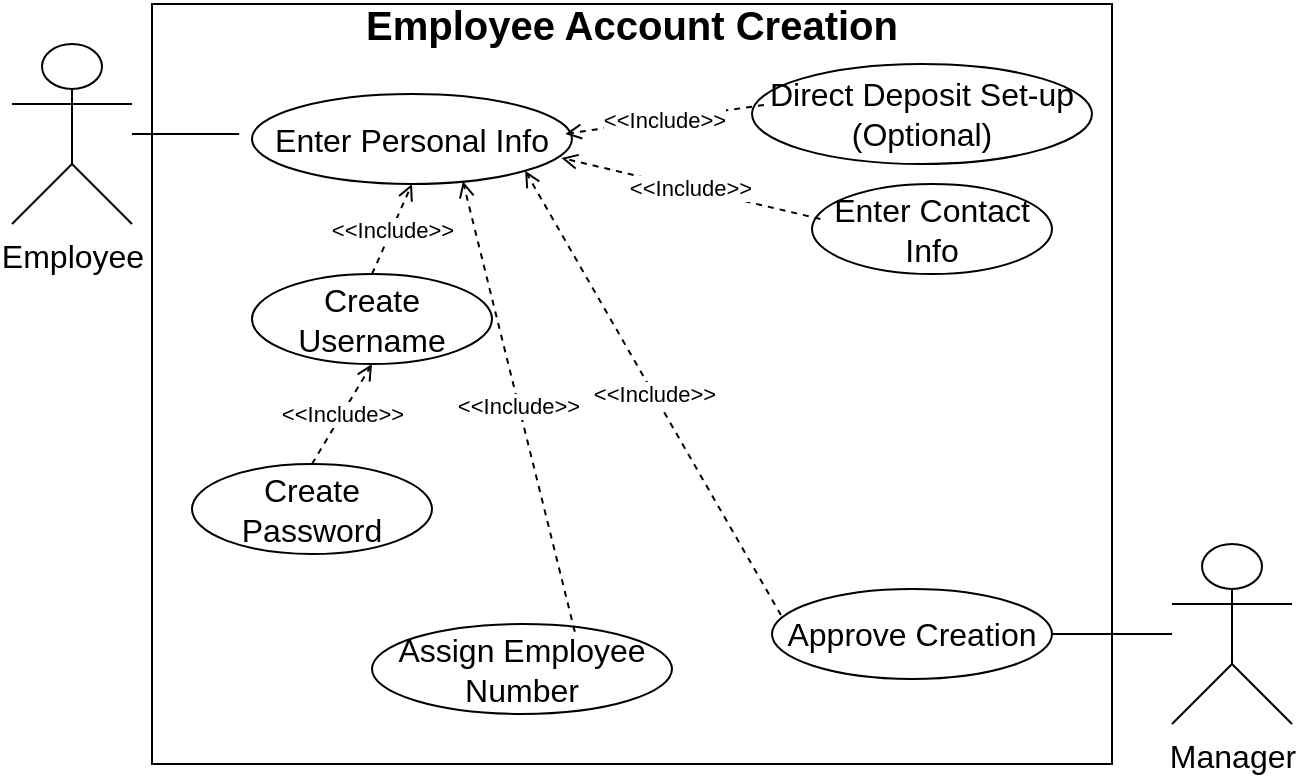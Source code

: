 <mxfile version="13.8.5" type="github"><diagram id="w2wjrcr9flUoTN5zD-UQ" name="Page-1"><mxGraphModel dx="981" dy="526" grid="1" gridSize="10" guides="1" tooltips="1" connect="1" arrows="1" fold="1" page="1" pageScale="1" pageWidth="850" pageHeight="1100" math="0" shadow="0"><root><mxCell id="0"/><mxCell id="1" parent="0"/><mxCell id="1eVZeBFMe8PsIi9BE2N1-1" value="" style="rounded=0;whiteSpace=wrap;html=1;" parent="1" vertex="1"><mxGeometry x="200" y="120" width="480" height="380" as="geometry"/></mxCell><mxCell id="1eVZeBFMe8PsIi9BE2N1-2" value="&lt;font style=&quot;font-size: 20px&quot;&gt;Employee Account Creation&lt;br&gt;&lt;/font&gt;" style="text;html=1;strokeColor=none;fillColor=none;align=center;verticalAlign=middle;whiteSpace=wrap;rounded=0;fontStyle=1" parent="1" vertex="1"><mxGeometry x="297.82" y="120" width="284.37" height="20" as="geometry"/></mxCell><mxCell id="1eVZeBFMe8PsIi9BE2N1-3" style="edgeStyle=orthogonalEdgeStyle;rounded=0;orthogonalLoop=1;jettySize=auto;html=1;entryX=-0.04;entryY=0.445;entryDx=0;entryDy=0;entryPerimeter=0;endArrow=none;endFill=0;" parent="1" source="1eVZeBFMe8PsIi9BE2N1-4" target="1eVZeBFMe8PsIi9BE2N1-5" edge="1"><mxGeometry relative="1" as="geometry"/></mxCell><mxCell id="1eVZeBFMe8PsIi9BE2N1-4" value="&lt;font style=&quot;font-size: 16px&quot;&gt;Employee&lt;/font&gt;" style="shape=umlActor;verticalLabelPosition=bottom;verticalAlign=top;html=1;outlineConnect=0;" parent="1" vertex="1"><mxGeometry x="130" y="140" width="60" height="90" as="geometry"/></mxCell><mxCell id="1eVZeBFMe8PsIi9BE2N1-5" value="&lt;font style=&quot;font-size: 16px&quot;&gt;Enter Personal Info&lt;/font&gt;" style="ellipse;whiteSpace=wrap;html=1;" parent="1" vertex="1"><mxGeometry x="250" y="165" width="160" height="45" as="geometry"/></mxCell><mxCell id="1eVZeBFMe8PsIi9BE2N1-8" value="&lt;font style=&quot;font-size: 16px&quot;&gt;Create Password&lt;/font&gt;" style="ellipse;whiteSpace=wrap;html=1;" parent="1" vertex="1"><mxGeometry x="220" y="350" width="120" height="45" as="geometry"/></mxCell><mxCell id="1eVZeBFMe8PsIi9BE2N1-9" value="&amp;lt;&amp;lt;Include&amp;gt;&amp;gt;" style="rounded=0;orthogonalLoop=1;jettySize=auto;html=1;exitX=0.5;exitY=0;exitDx=0;exitDy=0;entryX=0.5;entryY=1;entryDx=0;entryDy=0;endArrow=open;endFill=0;dashed=1;" parent="1" source="1eVZeBFMe8PsIi9BE2N1-10" target="1eVZeBFMe8PsIi9BE2N1-5" edge="1"><mxGeometry relative="1" as="geometry"/></mxCell><mxCell id="1eVZeBFMe8PsIi9BE2N1-10" value="&lt;font style=&quot;font-size: 16px&quot;&gt;Create Username&lt;/font&gt;" style="ellipse;whiteSpace=wrap;html=1;" parent="1" vertex="1"><mxGeometry x="250" y="255" width="120" height="45" as="geometry"/></mxCell><mxCell id="1eVZeBFMe8PsIi9BE2N1-11" value="&lt;font style=&quot;font-size: 16px&quot;&gt;Direct Deposit Set-up (Optional)&lt;/font&gt;" style="ellipse;whiteSpace=wrap;html=1;" parent="1" vertex="1"><mxGeometry x="500" y="150" width="170" height="50" as="geometry"/></mxCell><mxCell id="1eVZeBFMe8PsIi9BE2N1-12" value="&lt;font style=&quot;font-size: 16px&quot;&gt;Enter Contact Info&lt;/font&gt;" style="ellipse;whiteSpace=wrap;html=1;" parent="1" vertex="1"><mxGeometry x="530" y="210" width="120" height="45" as="geometry"/></mxCell><mxCell id="1eVZeBFMe8PsIi9BE2N1-15" value="&lt;font style=&quot;font-size: 16px&quot;&gt;Assign Employee Number&lt;/font&gt;" style="ellipse;whiteSpace=wrap;html=1;" parent="1" vertex="1"><mxGeometry x="310" y="430" width="150" height="45" as="geometry"/></mxCell><mxCell id="1eVZeBFMe8PsIi9BE2N1-16" value="&amp;lt;&amp;lt;Include&amp;gt;&amp;gt;" style="rounded=0;orthogonalLoop=1;jettySize=auto;html=1;exitX=0.5;exitY=0;exitDx=0;exitDy=0;entryX=0.5;entryY=1;entryDx=0;entryDy=0;endArrow=open;endFill=0;dashed=1;" parent="1" source="1eVZeBFMe8PsIi9BE2N1-8" target="1eVZeBFMe8PsIi9BE2N1-10" edge="1"><mxGeometry relative="1" as="geometry"><mxPoint x="439.8" y="395" as="sourcePoint"/><mxPoint x="439.8" y="350" as="targetPoint"/></mxGeometry></mxCell><mxCell id="1eVZeBFMe8PsIi9BE2N1-17" value="&amp;lt;&amp;lt;Include&amp;gt;&amp;gt;" style="rounded=0;orthogonalLoop=1;jettySize=auto;html=1;exitX=0.035;exitY=0.409;exitDx=0;exitDy=0;entryX=0.979;entryY=0.444;entryDx=0;entryDy=0;endArrow=open;endFill=0;dashed=1;exitPerimeter=0;entryPerimeter=0;" parent="1" source="1eVZeBFMe8PsIi9BE2N1-11" target="1eVZeBFMe8PsIi9BE2N1-5" edge="1"><mxGeometry relative="1" as="geometry"><mxPoint x="490" y="400" as="sourcePoint"/><mxPoint x="520" y="350" as="targetPoint"/></mxGeometry></mxCell><mxCell id="1eVZeBFMe8PsIi9BE2N1-19" value="&amp;lt;&amp;lt;Include&amp;gt;&amp;gt;" style="rounded=0;orthogonalLoop=1;jettySize=auto;html=1;exitX=0.035;exitY=0.389;exitDx=0;exitDy=0;entryX=0.967;entryY=0.711;entryDx=0;entryDy=0;endArrow=open;endFill=0;dashed=1;exitPerimeter=0;entryPerimeter=0;" parent="1" source="1eVZeBFMe8PsIi9BE2N1-12" target="1eVZeBFMe8PsIi9BE2N1-5" edge="1"><mxGeometry relative="1" as="geometry"><mxPoint x="400.0" y="368.4" as="sourcePoint"/><mxPoint x="401.2" y="300" as="targetPoint"/></mxGeometry></mxCell><mxCell id="1eVZeBFMe8PsIi9BE2N1-23" value="&amp;lt;&amp;lt;Include&amp;gt;&amp;gt;" style="rounded=0;orthogonalLoop=1;jettySize=auto;html=1;exitX=0.676;exitY=0.085;exitDx=0;exitDy=0;entryX=0.659;entryY=0.969;entryDx=0;entryDy=0;endArrow=open;endFill=0;dashed=1;exitPerimeter=0;entryPerimeter=0;" parent="1" source="1eVZeBFMe8PsIi9BE2N1-15" target="1eVZeBFMe8PsIi9BE2N1-5" edge="1"><mxGeometry relative="1" as="geometry"><mxPoint x="380" y="508.4" as="sourcePoint"/><mxPoint x="381.2" y="440.0" as="targetPoint"/></mxGeometry></mxCell><mxCell id="RmDEQWJAu_xvA0UMosGH-4" style="edgeStyle=orthogonalEdgeStyle;rounded=0;orthogonalLoop=1;jettySize=auto;html=1;entryX=1;entryY=0.5;entryDx=0;entryDy=0;endArrow=none;endFill=0;" edge="1" parent="1" source="RmDEQWJAu_xvA0UMosGH-1" target="RmDEQWJAu_xvA0UMosGH-2"><mxGeometry relative="1" as="geometry"/></mxCell><mxCell id="RmDEQWJAu_xvA0UMosGH-1" value="&lt;font style=&quot;font-size: 16px&quot;&gt;Manager&lt;/font&gt;" style="shape=umlActor;verticalLabelPosition=bottom;verticalAlign=top;html=1;outlineConnect=0;" vertex="1" parent="1"><mxGeometry x="710" y="390" width="60" height="90" as="geometry"/></mxCell><mxCell id="RmDEQWJAu_xvA0UMosGH-2" value="&lt;font style=&quot;font-size: 16px&quot;&gt;Approve Creation&lt;/font&gt;" style="ellipse;whiteSpace=wrap;html=1;" vertex="1" parent="1"><mxGeometry x="510" y="412.5" width="140" height="45" as="geometry"/></mxCell><mxCell id="RmDEQWJAu_xvA0UMosGH-3" value="&amp;lt;&amp;lt;Include&amp;gt;&amp;gt;" style="rounded=0;orthogonalLoop=1;jettySize=auto;html=1;exitX=0.032;exitY=0.29;exitDx=0;exitDy=0;entryX=1;entryY=1;entryDx=0;entryDy=0;endArrow=open;endFill=0;dashed=1;exitPerimeter=0;" edge="1" parent="1" source="RmDEQWJAu_xvA0UMosGH-2" target="1eVZeBFMe8PsIi9BE2N1-5"><mxGeometry relative="1" as="geometry"><mxPoint x="421.4" y="443.825" as="sourcePoint"/><mxPoint x="365.44" y="218.605" as="targetPoint"/></mxGeometry></mxCell></root></mxGraphModel></diagram></mxfile>